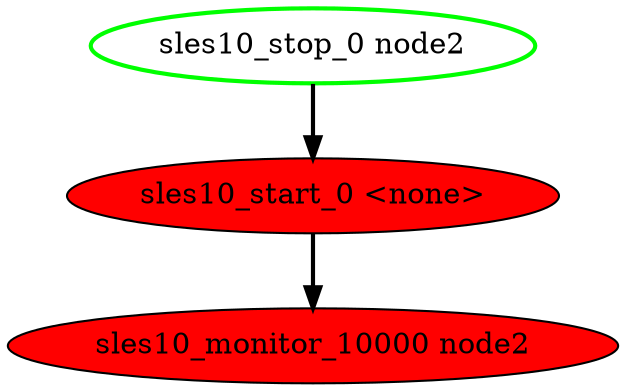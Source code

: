  digraph "g" {
"sles10_monitor_10000 node2" [ style=filled color="black" fontcolor="black"  fillcolor=red]
"sles10_start_0 <none>" -> "sles10_monitor_10000 node2" [ style = bold]
"sles10_start_0 <none>" [ style=filled color="black" fontcolor="black"  fillcolor=red]
"sles10_stop_0 node2" -> "sles10_start_0 <none>" [ style = bold]
"sles10_stop_0 node2" [ style=bold color="green" fontcolor="black"  ]
}
